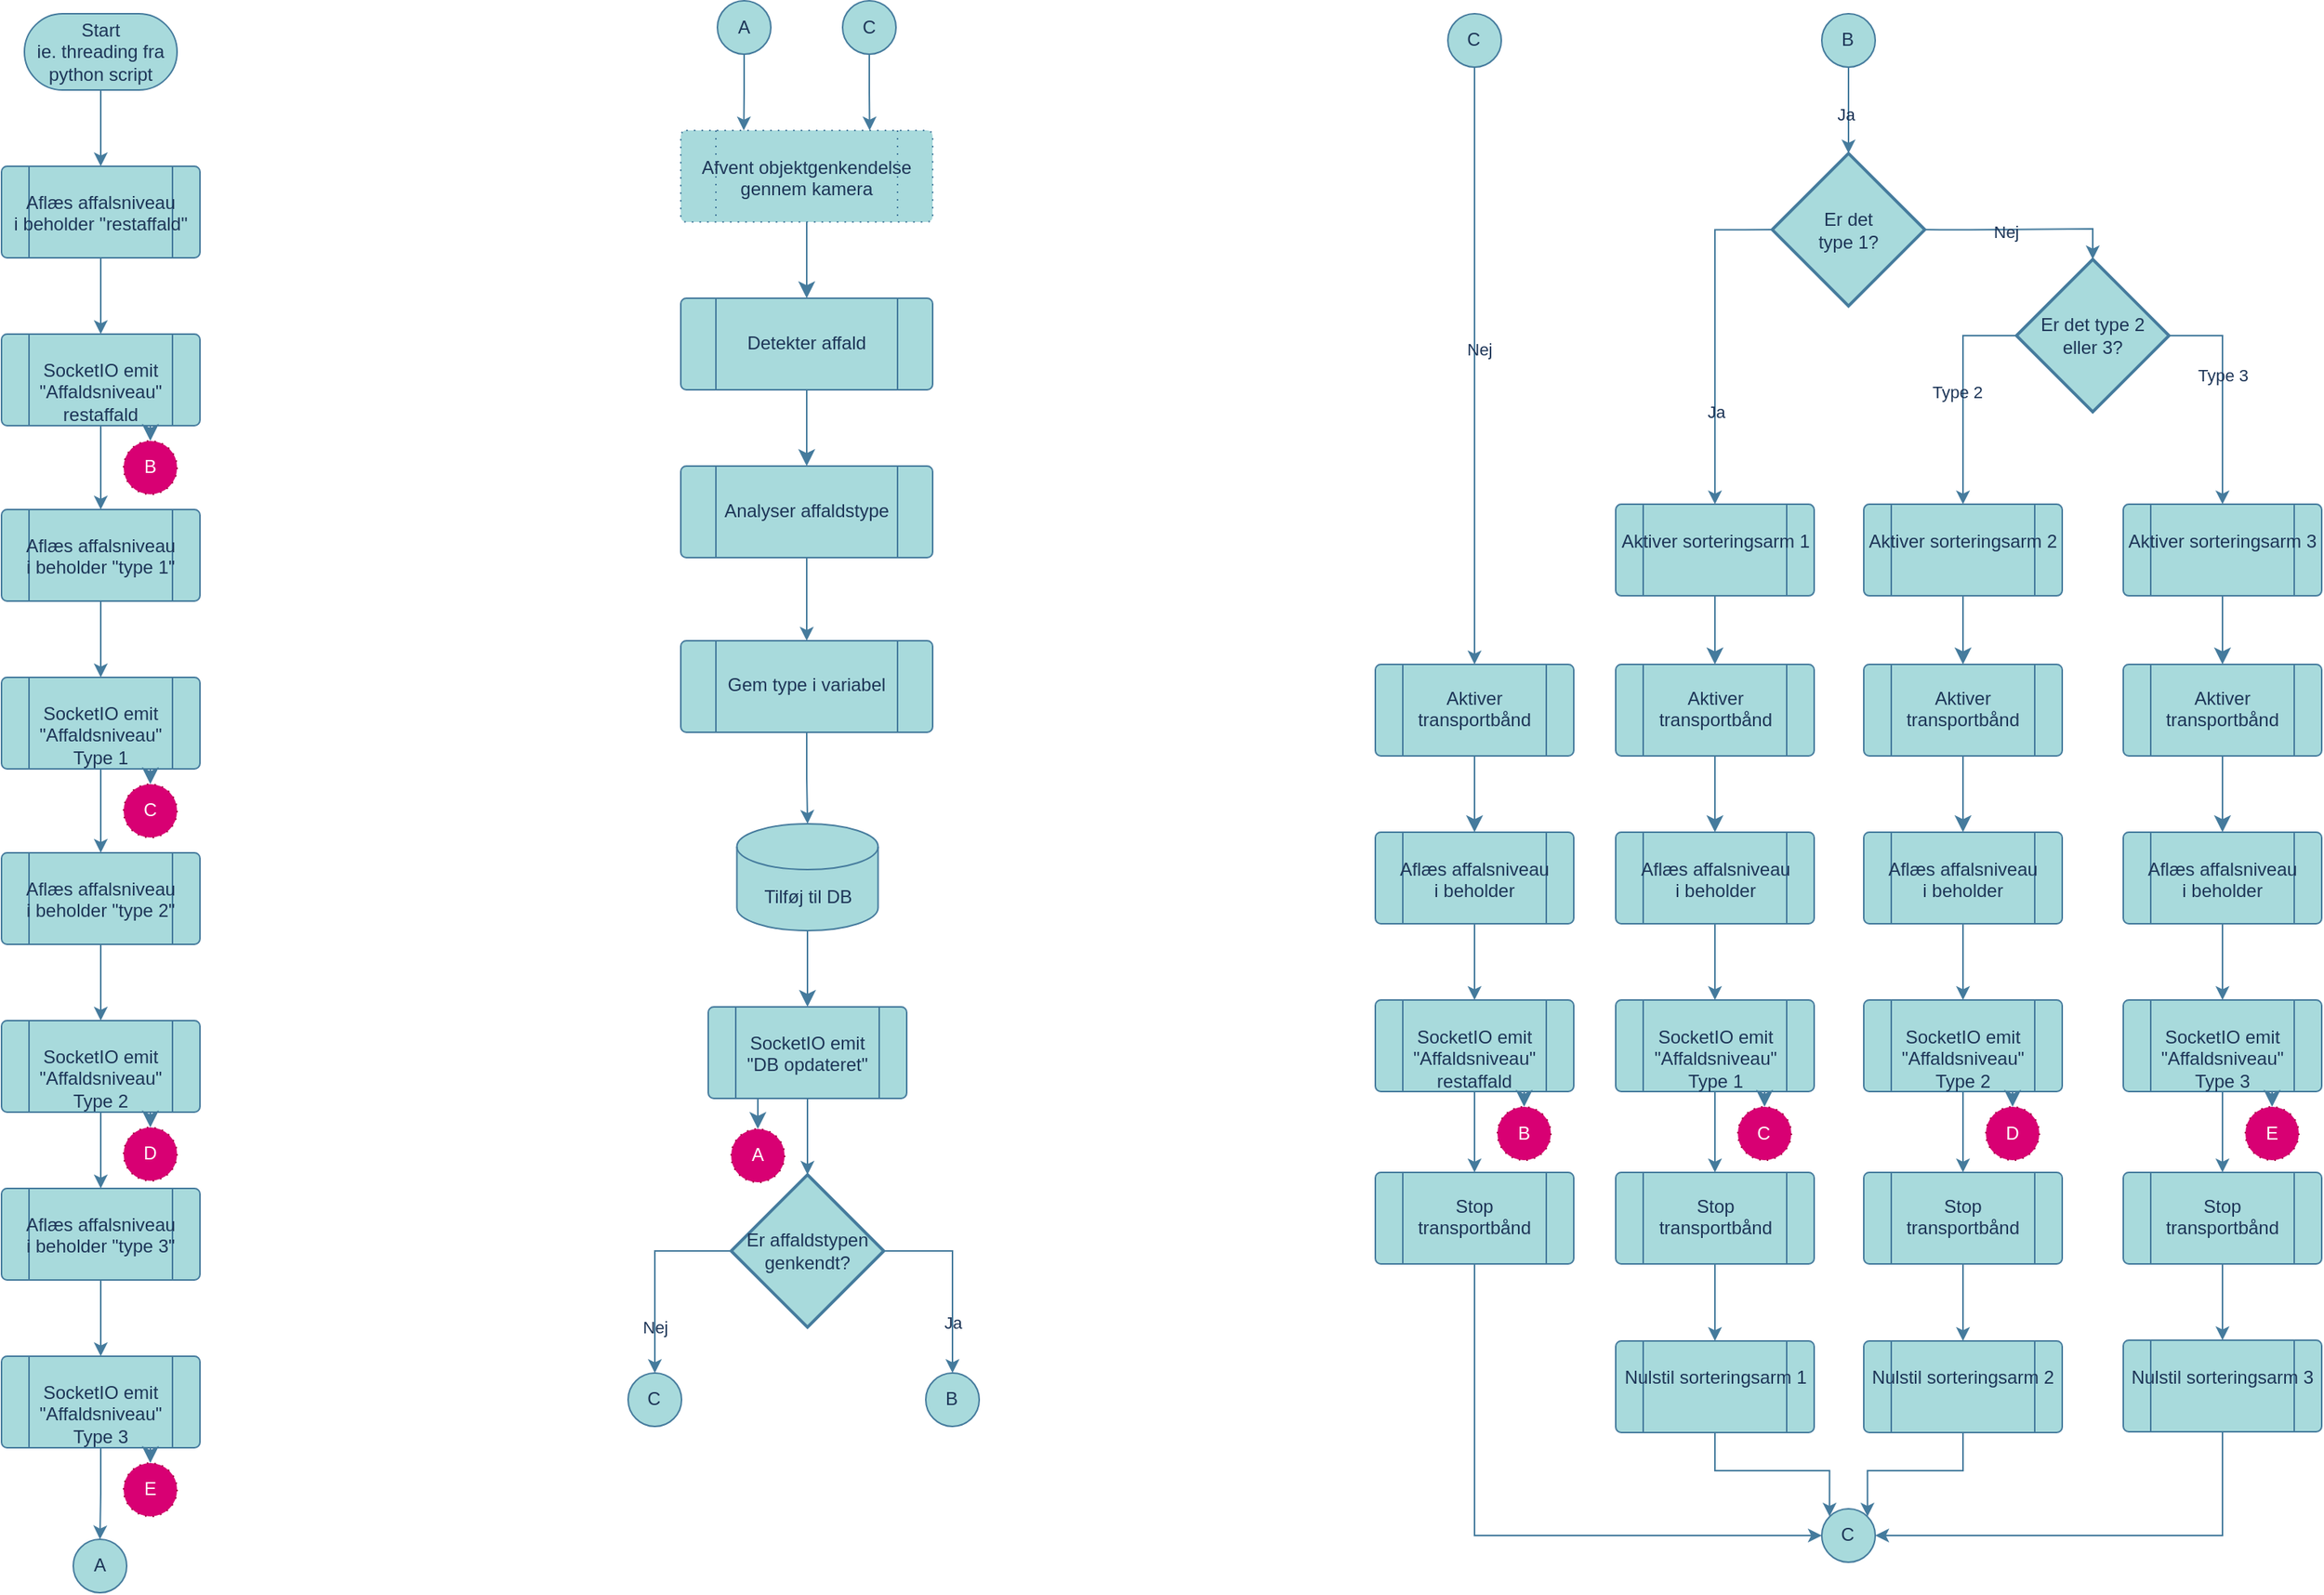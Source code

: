 <mxfile version="27.0.2">
  <diagram id="C5RBs43oDa-KdzZeNtuy" name="Page-1">
    <mxGraphModel dx="3112" dy="1143" grid="1" gridSize="10" guides="1" tooltips="1" connect="1" arrows="1" fold="1" page="1" pageScale="1" pageWidth="827" pageHeight="1169" math="0" shadow="0">
      <root>
        <mxCell id="WIyWlLk6GJQsqaUBKTNV-0" />
        <mxCell id="WIyWlLk6GJQsqaUBKTNV-1" parent="WIyWlLk6GJQsqaUBKTNV-0" />
        <mxCell id="q0xNul74yb3vH2rqtrYt-36" value="" style="edgeStyle=orthogonalEdgeStyle;rounded=0;orthogonalLoop=1;jettySize=auto;html=1;labelBackgroundColor=none;strokeColor=#457B9D;fontColor=default;" edge="1" parent="WIyWlLk6GJQsqaUBKTNV-1" source="QhAMZW8vx8BIPs0i-Lc7-0" target="q0xNul74yb3vH2rqtrYt-32">
          <mxGeometry relative="1" as="geometry" />
        </mxCell>
        <mxCell id="QhAMZW8vx8BIPs0i-Lc7-0" value="Start&lt;div&gt;ie. threading fra python script&lt;/div&gt;" style="html=1;dashed=0;whiteSpace=wrap;shape=mxgraph.dfd.start;rounded=0;labelBackgroundColor=none;fillColor=#A8DADC;strokeColor=#457B9D;fontColor=#1D3557;" parent="WIyWlLk6GJQsqaUBKTNV-1" vertex="1">
          <mxGeometry x="-755" y="39" width="100" height="50" as="geometry" />
        </mxCell>
        <mxCell id="I90foCp7rMowlihPEcc8-8" value="" style="edgeStyle=none;curved=1;rounded=0;orthogonalLoop=1;jettySize=auto;html=1;fontSize=12;startSize=8;endSize=8;labelBackgroundColor=none;strokeColor=#457B9D;fontColor=default;" parent="WIyWlLk6GJQsqaUBKTNV-1" source="gzx1Br3Ao_lehXTcNj6R-1" target="I90foCp7rMowlihPEcc8-7" edge="1">
          <mxGeometry relative="1" as="geometry" />
        </mxCell>
        <mxCell id="gzx1Br3Ao_lehXTcNj6R-1" value="Afvent objektgenkendelse&lt;br&gt;gennem kamera" style="verticalLabelPosition=bottom;verticalAlign=top;html=1;shape=process;whiteSpace=wrap;rounded=1;size=0.14;arcSize=6;align=center;spacingTop=-50;strokeColor=#457B9D;dashed=1;dashPattern=1 4;labelBackgroundColor=none;fillColor=#A8DADC;fontColor=#1D3557;" parent="WIyWlLk6GJQsqaUBKTNV-1" vertex="1">
          <mxGeometry x="-325" y="115.5" width="165" height="60" as="geometry" />
        </mxCell>
        <mxCell id="pL7CIJNP_Q8i5DddQ-Op-2" value="" style="edgeStyle=orthogonalEdgeStyle;rounded=0;orthogonalLoop=1;jettySize=auto;html=1;labelBackgroundColor=none;strokeColor=#457B9D;fontColor=default;entryX=0.5;entryY=0;entryDx=0;entryDy=0;entryPerimeter=0;" parent="WIyWlLk6GJQsqaUBKTNV-1" source="gzx1Br3Ao_lehXTcNj6R-5" target="q0xNul74yb3vH2rqtrYt-126" edge="1">
          <mxGeometry relative="1" as="geometry">
            <mxPoint x="-242.5" y="445.5" as="targetPoint" />
          </mxGeometry>
        </mxCell>
        <mxCell id="gzx1Br3Ao_lehXTcNj6R-5" value="Analyser affaldstype" style="verticalLabelPosition=bottom;verticalAlign=top;html=1;shape=process;whiteSpace=wrap;rounded=1;size=0.14;arcSize=6;align=center;spacingTop=-45;labelBackgroundColor=none;fillColor=#A8DADC;strokeColor=#457B9D;fontColor=#1D3557;" parent="WIyWlLk6GJQsqaUBKTNV-1" vertex="1">
          <mxGeometry x="-325" y="335.5" width="165" height="60" as="geometry" />
        </mxCell>
        <mxCell id="I90foCp7rMowlihPEcc8-33" style="edgeStyle=none;curved=1;rounded=0;orthogonalLoop=1;jettySize=auto;html=1;exitX=0.5;exitY=1;exitDx=0;exitDy=0;exitPerimeter=0;strokeColor=#457B9D;fontSize=12;fontColor=default;startSize=8;endSize=8;fillColor=#A8DADC;entryX=0.5;entryY=0;entryDx=0;entryDy=0;labelBackgroundColor=none;" parent="WIyWlLk6GJQsqaUBKTNV-1" source="gzx1Br3Ao_lehXTcNj6R-9" target="QrypKWZ2PqcnBg0I3XX8-7" edge="1">
          <mxGeometry relative="1" as="geometry" />
        </mxCell>
        <mxCell id="gzx1Br3Ao_lehXTcNj6R-9" value="Tilføj til DB" style="shape=cylinder3;whiteSpace=wrap;html=1;boundedLbl=1;backgroundOutline=1;size=15;rounded=0;labelBackgroundColor=none;fillColor=#A8DADC;strokeColor=#457B9D;fontColor=#1D3557;" parent="WIyWlLk6GJQsqaUBKTNV-1" vertex="1">
          <mxGeometry x="-288.25" y="570" width="92.5" height="70" as="geometry" />
        </mxCell>
        <mxCell id="I90foCp7rMowlihPEcc8-10" style="edgeStyle=none;curved=1;rounded=0;orthogonalLoop=1;jettySize=auto;html=1;exitX=0.5;exitY=1;exitDx=0;exitDy=0;entryX=0.5;entryY=0;entryDx=0;entryDy=0;fontSize=12;startSize=8;endSize=8;labelBackgroundColor=none;strokeColor=#457B9D;fontColor=default;" parent="WIyWlLk6GJQsqaUBKTNV-1" source="I90foCp7rMowlihPEcc8-7" target="gzx1Br3Ao_lehXTcNj6R-5" edge="1">
          <mxGeometry relative="1" as="geometry" />
        </mxCell>
        <mxCell id="I90foCp7rMowlihPEcc8-7" value="Detekter affald" style="verticalLabelPosition=bottom;verticalAlign=top;html=1;shape=process;whiteSpace=wrap;rounded=1;size=0.14;arcSize=6;align=center;spacingTop=-45;labelBackgroundColor=none;fillColor=#A8DADC;strokeColor=#457B9D;fontColor=#1D3557;" parent="WIyWlLk6GJQsqaUBKTNV-1" vertex="1">
          <mxGeometry x="-325" y="225.5" width="165" height="60" as="geometry" />
        </mxCell>
        <mxCell id="LZ2Dw7NeEQNHBlK7-rff-78" value="" style="edgeStyle=orthogonalEdgeStyle;rounded=0;orthogonalLoop=1;jettySize=auto;html=1;labelBackgroundColor=none;strokeColor=#457B9D;fontColor=default;entryX=0.5;entryY=0;entryDx=0;entryDy=0;entryPerimeter=0;" parent="WIyWlLk6GJQsqaUBKTNV-1" source="pL7CIJNP_Q8i5DddQ-Op-6" target="q0xNul74yb3vH2rqtrYt-117" edge="1">
          <mxGeometry relative="1" as="geometry" />
        </mxCell>
        <mxCell id="LZ2Dw7NeEQNHBlK7-rff-79" value="Ja" style="edgeLabel;html=1;align=center;verticalAlign=middle;resizable=0;points=[];labelBackgroundColor=none;fontColor=#1D3557;" parent="LZ2Dw7NeEQNHBlK7-rff-78" vertex="1" connectable="0">
          <mxGeometry x="-0.12" y="4" relative="1" as="geometry">
            <mxPoint x="-4" y="37" as="offset" />
          </mxGeometry>
        </mxCell>
        <mxCell id="LZ2Dw7NeEQNHBlK7-rff-80" style="edgeStyle=orthogonalEdgeStyle;rounded=0;orthogonalLoop=1;jettySize=auto;html=1;exitX=0;exitY=0.5;exitDx=0;exitDy=0;exitPerimeter=0;entryX=0.5;entryY=0;entryDx=0;entryDy=0;labelBackgroundColor=none;strokeColor=#457B9D;fontColor=default;entryPerimeter=0;" parent="WIyWlLk6GJQsqaUBKTNV-1" source="pL7CIJNP_Q8i5DddQ-Op-6" target="q0xNul74yb3vH2rqtrYt-119" edge="1">
          <mxGeometry relative="1" as="geometry">
            <mxPoint x="-479.5" y="1100" as="targetPoint" />
          </mxGeometry>
        </mxCell>
        <mxCell id="LZ2Dw7NeEQNHBlK7-rff-93" value="Nej" style="edgeLabel;html=1;align=center;verticalAlign=middle;resizable=0;points=[];labelBackgroundColor=none;fontColor=#1D3557;" parent="LZ2Dw7NeEQNHBlK7-rff-80" vertex="1" connectable="0">
          <mxGeometry x="0.441" relative="1" as="geometry">
            <mxPoint y="6" as="offset" />
          </mxGeometry>
        </mxCell>
        <mxCell id="pL7CIJNP_Q8i5DddQ-Op-6" value="Er affaldstypen genkendt?" style="strokeWidth=2;html=1;shape=mxgraph.flowchart.decision;whiteSpace=wrap;labelBackgroundColor=none;fillColor=#A8DADC;strokeColor=#457B9D;fontColor=#1D3557;" parent="WIyWlLk6GJQsqaUBKTNV-1" vertex="1">
          <mxGeometry x="-292" y="800" width="100" height="100" as="geometry" />
        </mxCell>
        <mxCell id="QrypKWZ2PqcnBg0I3XX8-7" value="SocketIO emit&lt;div&gt;&quot;DB opdateret&quot;&lt;/div&gt;" style="verticalLabelPosition=bottom;verticalAlign=top;html=1;shape=process;whiteSpace=wrap;rounded=1;size=0.14;arcSize=6;align=center;spacingTop=-50;labelBackgroundColor=none;fillColor=#A8DADC;strokeColor=#457B9D;fontColor=#1D3557;" parent="WIyWlLk6GJQsqaUBKTNV-1" vertex="1">
          <mxGeometry x="-307" y="690" width="130" height="60" as="geometry" />
        </mxCell>
        <mxCell id="LZ2Dw7NeEQNHBlK7-rff-10" style="edgeStyle=orthogonalEdgeStyle;rounded=0;orthogonalLoop=1;jettySize=auto;html=1;exitX=0.5;exitY=1;exitDx=0;exitDy=0;entryX=0.5;entryY=0;entryDx=0;entryDy=0;entryPerimeter=0;labelBackgroundColor=none;strokeColor=#457B9D;fontColor=default;" parent="WIyWlLk6GJQsqaUBKTNV-1" source="QrypKWZ2PqcnBg0I3XX8-7" target="pL7CIJNP_Q8i5DddQ-Op-6" edge="1">
          <mxGeometry relative="1" as="geometry" />
        </mxCell>
        <mxCell id="Me72rWC1zNX1TQ8Uvc9C-0" value="A" style="verticalLabelPosition=bottom;verticalAlign=top;html=1;shape=mxgraph.flowchart.on-page_reference;dashed=1;dashPattern=1 4;spacingTop=-32;spacingLeft=-2;labelBackgroundColor=none;fillColor=#d80073;strokeColor=#A50040;fontColor=#ffffff;" parent="WIyWlLk6GJQsqaUBKTNV-1" vertex="1">
          <mxGeometry x="-292" y="770" width="35" height="35" as="geometry" />
        </mxCell>
        <mxCell id="Me72rWC1zNX1TQ8Uvc9C-1" style="edgeStyle=none;curved=1;rounded=0;orthogonalLoop=1;jettySize=auto;html=1;exitX=0.25;exitY=1;exitDx=0;exitDy=0;entryX=0.5;entryY=0;entryDx=0;entryDy=0;entryPerimeter=0;fontSize=12;startSize=8;endSize=8;labelBackgroundColor=none;strokeColor=#457B9D;fontColor=default;" parent="WIyWlLk6GJQsqaUBKTNV-1" source="QrypKWZ2PqcnBg0I3XX8-7" target="Me72rWC1zNX1TQ8Uvc9C-0" edge="1">
          <mxGeometry relative="1" as="geometry" />
        </mxCell>
        <mxCell id="q0xNul74yb3vH2rqtrYt-11" value="" style="edgeStyle=orthogonalEdgeStyle;rounded=0;orthogonalLoop=1;jettySize=auto;html=1;labelBackgroundColor=none;strokeColor=#457B9D;fontColor=default;" edge="1" parent="WIyWlLk6GJQsqaUBKTNV-1" source="q0xNul74yb3vH2rqtrYt-12" target="q0xNul74yb3vH2rqtrYt-13">
          <mxGeometry relative="1" as="geometry" />
        </mxCell>
        <mxCell id="q0xNul74yb3vH2rqtrYt-12" value="Aflæs affalsniveau&lt;br&gt;i beholder &quot;type 2&quot;" style="verticalLabelPosition=bottom;verticalAlign=top;html=1;shape=process;whiteSpace=wrap;rounded=1;size=0.14;arcSize=6;align=center;spacingTop=-50;labelBackgroundColor=none;fillColor=#A8DADC;strokeColor=#457B9D;fontColor=#1D3557;" vertex="1" parent="WIyWlLk6GJQsqaUBKTNV-1">
          <mxGeometry x="-770" y="589" width="130" height="60" as="geometry" />
        </mxCell>
        <mxCell id="q0xNul74yb3vH2rqtrYt-41" style="edgeStyle=orthogonalEdgeStyle;rounded=0;orthogonalLoop=1;jettySize=auto;html=1;exitX=0.5;exitY=1;exitDx=0;exitDy=0;entryX=0.5;entryY=0;entryDx=0;entryDy=0;labelBackgroundColor=none;strokeColor=#457B9D;fontColor=default;" edge="1" parent="WIyWlLk6GJQsqaUBKTNV-1" source="q0xNul74yb3vH2rqtrYt-13" target="q0xNul74yb3vH2rqtrYt-15">
          <mxGeometry relative="1" as="geometry" />
        </mxCell>
        <mxCell id="q0xNul74yb3vH2rqtrYt-13" value="SocketIO emit&lt;div&gt;&quot;Affaldsniveau&quot;&lt;/div&gt;&lt;div&gt;Type 2&lt;/div&gt;" style="verticalLabelPosition=bottom;verticalAlign=top;html=1;shape=process;whiteSpace=wrap;rounded=1;size=0.14;arcSize=6;align=center;spacingTop=-50;labelBackgroundColor=none;fillColor=#A8DADC;strokeColor=#457B9D;fontColor=#1D3557;" vertex="1" parent="WIyWlLk6GJQsqaUBKTNV-1">
          <mxGeometry x="-770" y="699" width="130" height="60" as="geometry" />
        </mxCell>
        <mxCell id="q0xNul74yb3vH2rqtrYt-14" value="" style="edgeStyle=orthogonalEdgeStyle;rounded=0;orthogonalLoop=1;jettySize=auto;html=1;labelBackgroundColor=none;strokeColor=#457B9D;fontColor=default;" edge="1" parent="WIyWlLk6GJQsqaUBKTNV-1" source="q0xNul74yb3vH2rqtrYt-15" target="q0xNul74yb3vH2rqtrYt-16">
          <mxGeometry relative="1" as="geometry" />
        </mxCell>
        <mxCell id="q0xNul74yb3vH2rqtrYt-15" value="Aflæs affalsniveau&lt;br&gt;i beholder &quot;type 3&quot;" style="verticalLabelPosition=bottom;verticalAlign=top;html=1;shape=process;whiteSpace=wrap;rounded=1;size=0.14;arcSize=6;align=center;spacingTop=-50;labelBackgroundColor=none;fillColor=#A8DADC;strokeColor=#457B9D;fontColor=#1D3557;" vertex="1" parent="WIyWlLk6GJQsqaUBKTNV-1">
          <mxGeometry x="-770" y="809" width="130" height="60" as="geometry" />
        </mxCell>
        <mxCell id="q0xNul74yb3vH2rqtrYt-16" value="SocketIO emit&lt;div&gt;&quot;Affaldsniveau&quot;&lt;/div&gt;&lt;div&gt;Type 3&lt;/div&gt;" style="verticalLabelPosition=bottom;verticalAlign=top;html=1;shape=process;whiteSpace=wrap;rounded=1;size=0.14;arcSize=6;align=center;spacingTop=-50;labelBackgroundColor=none;fillColor=#A8DADC;strokeColor=#457B9D;fontColor=#1D3557;" vertex="1" parent="WIyWlLk6GJQsqaUBKTNV-1">
          <mxGeometry x="-770" y="919" width="130" height="60" as="geometry" />
        </mxCell>
        <mxCell id="q0xNul74yb3vH2rqtrYt-17" value="" style="edgeStyle=orthogonalEdgeStyle;rounded=0;orthogonalLoop=1;jettySize=auto;html=1;labelBackgroundColor=none;strokeColor=#457B9D;fontColor=default;" edge="1" parent="WIyWlLk6GJQsqaUBKTNV-1" source="q0xNul74yb3vH2rqtrYt-18" target="q0xNul74yb3vH2rqtrYt-19">
          <mxGeometry relative="1" as="geometry" />
        </mxCell>
        <mxCell id="q0xNul74yb3vH2rqtrYt-18" value="Aflæs affalsniveau&lt;br&gt;i beholder &quot;type 1&quot;" style="verticalLabelPosition=bottom;verticalAlign=top;html=1;shape=process;whiteSpace=wrap;rounded=1;size=0.14;arcSize=6;align=center;spacingTop=-50;labelBackgroundColor=none;fillColor=#A8DADC;strokeColor=#457B9D;fontColor=#1D3557;" vertex="1" parent="WIyWlLk6GJQsqaUBKTNV-1">
          <mxGeometry x="-770" y="364" width="130" height="60" as="geometry" />
        </mxCell>
        <mxCell id="q0xNul74yb3vH2rqtrYt-40" style="edgeStyle=orthogonalEdgeStyle;rounded=0;orthogonalLoop=1;jettySize=auto;html=1;exitX=0.5;exitY=1;exitDx=0;exitDy=0;entryX=0.5;entryY=0;entryDx=0;entryDy=0;labelBackgroundColor=none;strokeColor=#457B9D;fontColor=default;" edge="1" parent="WIyWlLk6GJQsqaUBKTNV-1" source="q0xNul74yb3vH2rqtrYt-19" target="q0xNul74yb3vH2rqtrYt-12">
          <mxGeometry relative="1" as="geometry" />
        </mxCell>
        <mxCell id="q0xNul74yb3vH2rqtrYt-19" value="SocketIO emit&lt;div&gt;&quot;Affaldsniveau&quot;&lt;/div&gt;&lt;div&gt;Type 1&lt;/div&gt;" style="verticalLabelPosition=bottom;verticalAlign=top;html=1;shape=process;whiteSpace=wrap;rounded=1;size=0.14;arcSize=6;align=center;spacingTop=-50;labelBackgroundColor=none;fillColor=#A8DADC;strokeColor=#457B9D;fontColor=#1D3557;" vertex="1" parent="WIyWlLk6GJQsqaUBKTNV-1">
          <mxGeometry x="-770" y="474" width="130" height="60" as="geometry" />
        </mxCell>
        <mxCell id="q0xNul74yb3vH2rqtrYt-25" value="C" style="verticalLabelPosition=bottom;verticalAlign=top;html=1;shape=mxgraph.flowchart.on-page_reference;dashed=1;dashPattern=1 4;spacingTop=-32;spacingLeft=-2;labelBackgroundColor=none;fillColor=#d80073;strokeColor=#A50040;fontColor=#ffffff;" vertex="1" parent="WIyWlLk6GJQsqaUBKTNV-1">
          <mxGeometry x="-690" y="544" width="35" height="35" as="geometry" />
        </mxCell>
        <mxCell id="q0xNul74yb3vH2rqtrYt-26" style="edgeStyle=none;curved=1;rounded=0;orthogonalLoop=1;jettySize=auto;html=1;exitX=0.75;exitY=1;exitDx=0;exitDy=0;entryX=0.5;entryY=0;entryDx=0;entryDy=0;entryPerimeter=0;strokeColor=#457B9D;fontSize=12;fontColor=default;startSize=8;endSize=8;fillColor=#A8DADC;labelBackgroundColor=none;" edge="1" parent="WIyWlLk6GJQsqaUBKTNV-1" source="q0xNul74yb3vH2rqtrYt-19" target="q0xNul74yb3vH2rqtrYt-25">
          <mxGeometry relative="1" as="geometry" />
        </mxCell>
        <mxCell id="q0xNul74yb3vH2rqtrYt-27" value="D" style="verticalLabelPosition=bottom;verticalAlign=top;html=1;shape=mxgraph.flowchart.on-page_reference;dashed=1;dashPattern=1 4;spacingTop=-32;spacingLeft=-2;labelBackgroundColor=none;fillColor=#d80073;strokeColor=#A50040;fontColor=#ffffff;" vertex="1" parent="WIyWlLk6GJQsqaUBKTNV-1">
          <mxGeometry x="-690" y="769" width="35" height="35" as="geometry" />
        </mxCell>
        <mxCell id="q0xNul74yb3vH2rqtrYt-28" style="edgeStyle=none;curved=1;rounded=0;orthogonalLoop=1;jettySize=auto;html=1;exitX=0.75;exitY=1;exitDx=0;exitDy=0;entryX=0.5;entryY=0;entryDx=0;entryDy=0;entryPerimeter=0;strokeColor=#457B9D;fontSize=12;fontColor=default;startSize=8;endSize=8;fillColor=#A8DADC;labelBackgroundColor=none;" edge="1" parent="WIyWlLk6GJQsqaUBKTNV-1" source="q0xNul74yb3vH2rqtrYt-13" target="q0xNul74yb3vH2rqtrYt-27">
          <mxGeometry relative="1" as="geometry" />
        </mxCell>
        <mxCell id="q0xNul74yb3vH2rqtrYt-29" value="E" style="verticalLabelPosition=bottom;verticalAlign=top;html=1;shape=mxgraph.flowchart.on-page_reference;dashed=1;dashPattern=1 4;spacingTop=-32;spacingLeft=-2;labelBackgroundColor=none;fillColor=#d80073;strokeColor=#A50040;fontColor=#ffffff;" vertex="1" parent="WIyWlLk6GJQsqaUBKTNV-1">
          <mxGeometry x="-690" y="989" width="35" height="35" as="geometry" />
        </mxCell>
        <mxCell id="q0xNul74yb3vH2rqtrYt-30" style="edgeStyle=none;curved=1;rounded=0;orthogonalLoop=1;jettySize=auto;html=1;exitX=0.75;exitY=1;exitDx=0;exitDy=0;entryX=0.5;entryY=0;entryDx=0;entryDy=0;entryPerimeter=0;strokeColor=#457B9D;fontSize=12;fontColor=default;startSize=8;endSize=8;fillColor=#A8DADC;labelBackgroundColor=none;" edge="1" parent="WIyWlLk6GJQsqaUBKTNV-1" source="q0xNul74yb3vH2rqtrYt-16" target="q0xNul74yb3vH2rqtrYt-29">
          <mxGeometry relative="1" as="geometry" />
        </mxCell>
        <mxCell id="q0xNul74yb3vH2rqtrYt-31" value="" style="edgeStyle=orthogonalEdgeStyle;rounded=0;orthogonalLoop=1;jettySize=auto;html=1;labelBackgroundColor=none;strokeColor=#457B9D;fontColor=default;" edge="1" parent="WIyWlLk6GJQsqaUBKTNV-1" source="q0xNul74yb3vH2rqtrYt-32" target="q0xNul74yb3vH2rqtrYt-33">
          <mxGeometry relative="1" as="geometry" />
        </mxCell>
        <mxCell id="q0xNul74yb3vH2rqtrYt-32" value="Aflæs affalsniveau&lt;br&gt;i beholder &quot;restaffald&quot;" style="verticalLabelPosition=bottom;verticalAlign=top;html=1;shape=process;whiteSpace=wrap;rounded=1;size=0.14;arcSize=6;align=center;spacingTop=-50;labelBackgroundColor=none;fillColor=#A8DADC;strokeColor=#457B9D;fontColor=#1D3557;" vertex="1" parent="WIyWlLk6GJQsqaUBKTNV-1">
          <mxGeometry x="-770" y="139" width="130" height="60" as="geometry" />
        </mxCell>
        <mxCell id="q0xNul74yb3vH2rqtrYt-39" style="edgeStyle=orthogonalEdgeStyle;rounded=0;orthogonalLoop=1;jettySize=auto;html=1;exitX=0.5;exitY=1;exitDx=0;exitDy=0;entryX=0.5;entryY=0;entryDx=0;entryDy=0;labelBackgroundColor=none;strokeColor=#457B9D;fontColor=default;" edge="1" parent="WIyWlLk6GJQsqaUBKTNV-1" source="q0xNul74yb3vH2rqtrYt-33" target="q0xNul74yb3vH2rqtrYt-18">
          <mxGeometry relative="1" as="geometry" />
        </mxCell>
        <mxCell id="q0xNul74yb3vH2rqtrYt-33" value="SocketIO emit&lt;div&gt;&quot;Affaldsniveau&quot;&lt;/div&gt;&lt;div&gt;restaffald&lt;/div&gt;" style="verticalLabelPosition=bottom;verticalAlign=top;html=1;shape=process;whiteSpace=wrap;rounded=1;size=0.14;arcSize=6;align=center;spacingTop=-50;labelBackgroundColor=none;fillColor=#A8DADC;strokeColor=#457B9D;fontColor=#1D3557;" vertex="1" parent="WIyWlLk6GJQsqaUBKTNV-1">
          <mxGeometry x="-770" y="249" width="130" height="60" as="geometry" />
        </mxCell>
        <mxCell id="q0xNul74yb3vH2rqtrYt-34" value="B" style="verticalLabelPosition=bottom;verticalAlign=top;html=1;shape=mxgraph.flowchart.on-page_reference;dashed=1;dashPattern=1 4;spacingTop=-32;spacingLeft=-2;labelBackgroundColor=none;strokeWidth=1;perimeterSpacing=0;fillColor=#d80073;strokeColor=#A50040;fontColor=#ffffff;" vertex="1" parent="WIyWlLk6GJQsqaUBKTNV-1">
          <mxGeometry x="-690" y="319" width="35" height="35" as="geometry" />
        </mxCell>
        <mxCell id="q0xNul74yb3vH2rqtrYt-35" style="edgeStyle=none;curved=1;rounded=0;orthogonalLoop=1;jettySize=auto;html=1;exitX=0.75;exitY=1;exitDx=0;exitDy=0;entryX=0.5;entryY=0;entryDx=0;entryDy=0;entryPerimeter=0;strokeColor=#457B9D;fontSize=12;fontColor=default;startSize=8;endSize=8;fillColor=#A8DADC;labelBackgroundColor=none;" edge="1" parent="WIyWlLk6GJQsqaUBKTNV-1" source="q0xNul74yb3vH2rqtrYt-33" target="q0xNul74yb3vH2rqtrYt-34">
          <mxGeometry relative="1" as="geometry" />
        </mxCell>
        <mxCell id="q0xNul74yb3vH2rqtrYt-44" value="A" style="verticalLabelPosition=bottom;verticalAlign=top;html=1;shape=mxgraph.flowchart.on-page_reference;spacingTop=-32;spacingLeft=-2;labelBackgroundColor=none;fillColor=#A8DADC;strokeColor=#457B9D;fontColor=#1D3557;" vertex="1" parent="WIyWlLk6GJQsqaUBKTNV-1">
          <mxGeometry x="-723" y="1039" width="35" height="35" as="geometry" />
        </mxCell>
        <mxCell id="q0xNul74yb3vH2rqtrYt-45" style="edgeStyle=orthogonalEdgeStyle;rounded=0;orthogonalLoop=1;jettySize=auto;html=1;exitX=0.5;exitY=1;exitDx=0;exitDy=0;entryX=0.5;entryY=0;entryDx=0;entryDy=0;entryPerimeter=0;labelBackgroundColor=none;strokeColor=#457B9D;fontColor=default;" edge="1" parent="WIyWlLk6GJQsqaUBKTNV-1" source="q0xNul74yb3vH2rqtrYt-16" target="q0xNul74yb3vH2rqtrYt-44">
          <mxGeometry relative="1" as="geometry" />
        </mxCell>
        <mxCell id="q0xNul74yb3vH2rqtrYt-114" style="edgeStyle=orthogonalEdgeStyle;rounded=0;orthogonalLoop=1;jettySize=auto;html=1;exitX=0.5;exitY=1;exitDx=0;exitDy=0;exitPerimeter=0;entryX=0.25;entryY=0;entryDx=0;entryDy=0;labelBackgroundColor=none;strokeColor=#457B9D;fontColor=default;" edge="1" parent="WIyWlLk6GJQsqaUBKTNV-1" source="q0xNul74yb3vH2rqtrYt-46" target="gzx1Br3Ao_lehXTcNj6R-1">
          <mxGeometry relative="1" as="geometry" />
        </mxCell>
        <mxCell id="q0xNul74yb3vH2rqtrYt-46" value="A" style="verticalLabelPosition=bottom;verticalAlign=top;html=1;shape=mxgraph.flowchart.on-page_reference;spacingTop=-32;spacingLeft=-2;labelBackgroundColor=none;fillColor=#A8DADC;strokeColor=#457B9D;fontColor=#1D3557;" vertex="1" parent="WIyWlLk6GJQsqaUBKTNV-1">
          <mxGeometry x="-301" y="30.5" width="35" height="35" as="geometry" />
        </mxCell>
        <mxCell id="q0xNul74yb3vH2rqtrYt-48" value="" style="edgeStyle=none;curved=1;rounded=0;orthogonalLoop=1;jettySize=auto;html=1;fontSize=12;startSize=8;endSize=8;labelBackgroundColor=none;strokeColor=#457B9D;fontColor=default;" edge="1" parent="WIyWlLk6GJQsqaUBKTNV-1" source="q0xNul74yb3vH2rqtrYt-49" target="q0xNul74yb3vH2rqtrYt-51">
          <mxGeometry relative="1" as="geometry" />
        </mxCell>
        <mxCell id="q0xNul74yb3vH2rqtrYt-49" value="Aktiver sorteringsarm 2" style="verticalLabelPosition=bottom;verticalAlign=top;html=1;shape=process;whiteSpace=wrap;rounded=1;size=0.14;arcSize=6;align=center;spacingTop=-50;labelBackgroundColor=none;fillColor=#A8DADC;strokeColor=#457B9D;fontColor=#1D3557;" vertex="1" parent="WIyWlLk6GJQsqaUBKTNV-1">
          <mxGeometry x="450" y="360.56" width="130" height="60" as="geometry" />
        </mxCell>
        <mxCell id="q0xNul74yb3vH2rqtrYt-50" value="" style="edgeStyle=none;curved=1;rounded=0;orthogonalLoop=1;jettySize=auto;html=1;fontSize=12;startSize=8;endSize=8;labelBackgroundColor=none;strokeColor=#457B9D;fontColor=default;" edge="1" parent="WIyWlLk6GJQsqaUBKTNV-1" source="q0xNul74yb3vH2rqtrYt-51" target="q0xNul74yb3vH2rqtrYt-53">
          <mxGeometry relative="1" as="geometry" />
        </mxCell>
        <mxCell id="q0xNul74yb3vH2rqtrYt-51" value="Aktiver &lt;br&gt;transportbånd" style="verticalLabelPosition=bottom;verticalAlign=top;html=1;shape=process;whiteSpace=wrap;rounded=1;size=0.14;arcSize=6;align=center;spacingTop=-52;labelBackgroundColor=none;fillColor=#A8DADC;strokeColor=#457B9D;fontColor=#1D3557;" vertex="1" parent="WIyWlLk6GJQsqaUBKTNV-1">
          <mxGeometry x="450" y="465.5" width="130" height="60" as="geometry" />
        </mxCell>
        <mxCell id="q0xNul74yb3vH2rqtrYt-52" value="" style="edgeStyle=orthogonalEdgeStyle;rounded=0;orthogonalLoop=1;jettySize=auto;html=1;labelBackgroundColor=none;strokeColor=#457B9D;fontColor=default;" edge="1" parent="WIyWlLk6GJQsqaUBKTNV-1" source="q0xNul74yb3vH2rqtrYt-53" target="q0xNul74yb3vH2rqtrYt-57">
          <mxGeometry relative="1" as="geometry" />
        </mxCell>
        <mxCell id="q0xNul74yb3vH2rqtrYt-53" value="Aflæs affalsniveau&lt;br&gt;i beholder" style="verticalLabelPosition=bottom;verticalAlign=top;html=1;shape=process;whiteSpace=wrap;rounded=1;size=0.14;arcSize=6;align=center;spacingTop=-50;labelBackgroundColor=none;fillColor=#A8DADC;strokeColor=#457B9D;fontColor=#1D3557;" vertex="1" parent="WIyWlLk6GJQsqaUBKTNV-1">
          <mxGeometry x="450" y="575.5" width="130" height="60" as="geometry" />
        </mxCell>
        <mxCell id="q0xNul74yb3vH2rqtrYt-56" value="" style="edgeStyle=orthogonalEdgeStyle;rounded=0;orthogonalLoop=1;jettySize=auto;html=1;labelBackgroundColor=none;strokeColor=#457B9D;fontColor=default;entryX=0.5;entryY=0;entryDx=0;entryDy=0;" edge="1" parent="WIyWlLk6GJQsqaUBKTNV-1" source="q0xNul74yb3vH2rqtrYt-57" target="q0xNul74yb3vH2rqtrYt-105">
          <mxGeometry relative="1" as="geometry" />
        </mxCell>
        <mxCell id="q0xNul74yb3vH2rqtrYt-57" value="SocketIO emit&lt;div&gt;&quot;Affaldsniveau&quot;&lt;/div&gt;&lt;div&gt;Type 2&lt;/div&gt;" style="verticalLabelPosition=bottom;verticalAlign=top;html=1;shape=process;whiteSpace=wrap;rounded=1;size=0.14;arcSize=6;align=center;spacingTop=-50;labelBackgroundColor=none;fillColor=#A8DADC;strokeColor=#457B9D;fontColor=#1D3557;" vertex="1" parent="WIyWlLk6GJQsqaUBKTNV-1">
          <mxGeometry x="450" y="685.5" width="130" height="60" as="geometry" />
        </mxCell>
        <mxCell id="q0xNul74yb3vH2rqtrYt-58" value="" style="edgeStyle=none;curved=1;rounded=0;orthogonalLoop=1;jettySize=auto;html=1;fontSize=12;startSize=8;endSize=8;labelBackgroundColor=none;strokeColor=#457B9D;fontColor=default;" edge="1" parent="WIyWlLk6GJQsqaUBKTNV-1" source="q0xNul74yb3vH2rqtrYt-59" target="q0xNul74yb3vH2rqtrYt-61">
          <mxGeometry relative="1" as="geometry" />
        </mxCell>
        <mxCell id="q0xNul74yb3vH2rqtrYt-59" value="Aktiver sorteringsarm 3" style="verticalLabelPosition=bottom;verticalAlign=top;html=1;shape=process;whiteSpace=wrap;rounded=1;size=0.14;arcSize=6;align=center;spacingTop=-50;labelBackgroundColor=none;fillColor=#A8DADC;strokeColor=#457B9D;fontColor=#1D3557;" vertex="1" parent="WIyWlLk6GJQsqaUBKTNV-1">
          <mxGeometry x="620" y="360.56" width="130" height="60" as="geometry" />
        </mxCell>
        <mxCell id="q0xNul74yb3vH2rqtrYt-60" value="" style="edgeStyle=none;curved=1;rounded=0;orthogonalLoop=1;jettySize=auto;html=1;fontSize=12;startSize=8;endSize=8;labelBackgroundColor=none;strokeColor=#457B9D;fontColor=default;" edge="1" parent="WIyWlLk6GJQsqaUBKTNV-1" source="q0xNul74yb3vH2rqtrYt-61" target="q0xNul74yb3vH2rqtrYt-63">
          <mxGeometry relative="1" as="geometry" />
        </mxCell>
        <mxCell id="q0xNul74yb3vH2rqtrYt-61" value="Aktiver &lt;br&gt;transportbånd" style="verticalLabelPosition=bottom;verticalAlign=top;html=1;shape=process;whiteSpace=wrap;rounded=1;size=0.14;arcSize=6;align=center;spacingTop=-52;labelBackgroundColor=none;fillColor=#A8DADC;strokeColor=#457B9D;fontColor=#1D3557;" vertex="1" parent="WIyWlLk6GJQsqaUBKTNV-1">
          <mxGeometry x="620" y="465.5" width="130" height="60" as="geometry" />
        </mxCell>
        <mxCell id="q0xNul74yb3vH2rqtrYt-62" value="" style="edgeStyle=orthogonalEdgeStyle;rounded=0;orthogonalLoop=1;jettySize=auto;html=1;labelBackgroundColor=none;strokeColor=#457B9D;fontColor=default;" edge="1" parent="WIyWlLk6GJQsqaUBKTNV-1" source="q0xNul74yb3vH2rqtrYt-63" target="q0xNul74yb3vH2rqtrYt-65">
          <mxGeometry relative="1" as="geometry" />
        </mxCell>
        <mxCell id="q0xNul74yb3vH2rqtrYt-63" value="Aflæs affalsniveau&lt;br&gt;i beholder" style="verticalLabelPosition=bottom;verticalAlign=top;html=1;shape=process;whiteSpace=wrap;rounded=1;size=0.14;arcSize=6;align=center;spacingTop=-50;labelBackgroundColor=none;fillColor=#A8DADC;strokeColor=#457B9D;fontColor=#1D3557;" vertex="1" parent="WIyWlLk6GJQsqaUBKTNV-1">
          <mxGeometry x="620" y="575.5" width="130" height="60" as="geometry" />
        </mxCell>
        <mxCell id="q0xNul74yb3vH2rqtrYt-64" value="" style="edgeStyle=orthogonalEdgeStyle;rounded=0;orthogonalLoop=1;jettySize=auto;html=1;labelBackgroundColor=none;strokeColor=#457B9D;fontColor=default;entryX=0.5;entryY=0;entryDx=0;entryDy=0;" edge="1" parent="WIyWlLk6GJQsqaUBKTNV-1" source="q0xNul74yb3vH2rqtrYt-65" target="q0xNul74yb3vH2rqtrYt-107">
          <mxGeometry relative="1" as="geometry" />
        </mxCell>
        <mxCell id="q0xNul74yb3vH2rqtrYt-65" value="SocketIO emit&lt;div&gt;&quot;Affaldsniveau&quot;&lt;/div&gt;&lt;div&gt;Type 3&lt;/div&gt;" style="verticalLabelPosition=bottom;verticalAlign=top;html=1;shape=process;whiteSpace=wrap;rounded=1;size=0.14;arcSize=6;align=center;spacingTop=-50;labelBackgroundColor=none;fillColor=#A8DADC;strokeColor=#457B9D;fontColor=#1D3557;" vertex="1" parent="WIyWlLk6GJQsqaUBKTNV-1">
          <mxGeometry x="620" y="685.5" width="130" height="60" as="geometry" />
        </mxCell>
        <mxCell id="q0xNul74yb3vH2rqtrYt-66" value="" style="edgeStyle=none;curved=1;rounded=0;orthogonalLoop=1;jettySize=auto;html=1;fontSize=12;startSize=8;endSize=8;labelBackgroundColor=none;strokeColor=#457B9D;fontColor=default;" edge="1" parent="WIyWlLk6GJQsqaUBKTNV-1" source="q0xNul74yb3vH2rqtrYt-67" target="q0xNul74yb3vH2rqtrYt-69">
          <mxGeometry relative="1" as="geometry" />
        </mxCell>
        <mxCell id="q0xNul74yb3vH2rqtrYt-67" value="Aktiver sorteringsarm 1" style="verticalLabelPosition=bottom;verticalAlign=top;html=1;shape=process;whiteSpace=wrap;rounded=1;size=0.14;arcSize=6;align=center;spacingTop=-50;labelBackgroundColor=none;fillColor=#A8DADC;strokeColor=#457B9D;fontColor=#1D3557;" vertex="1" parent="WIyWlLk6GJQsqaUBKTNV-1">
          <mxGeometry x="287.5" y="360.56" width="130" height="60" as="geometry" />
        </mxCell>
        <mxCell id="q0xNul74yb3vH2rqtrYt-68" value="" style="edgeStyle=none;curved=1;rounded=0;orthogonalLoop=1;jettySize=auto;html=1;fontSize=12;startSize=8;endSize=8;labelBackgroundColor=none;strokeColor=#457B9D;fontColor=default;" edge="1" parent="WIyWlLk6GJQsqaUBKTNV-1" source="q0xNul74yb3vH2rqtrYt-69" target="q0xNul74yb3vH2rqtrYt-71">
          <mxGeometry relative="1" as="geometry" />
        </mxCell>
        <mxCell id="q0xNul74yb3vH2rqtrYt-69" value="Aktiver &lt;br&gt;transportbånd" style="verticalLabelPosition=bottom;verticalAlign=top;html=1;shape=process;whiteSpace=wrap;rounded=1;size=0.14;arcSize=6;align=center;spacingTop=-52;labelBackgroundColor=none;fillColor=#A8DADC;strokeColor=#457B9D;fontColor=#1D3557;" vertex="1" parent="WIyWlLk6GJQsqaUBKTNV-1">
          <mxGeometry x="287.5" y="465.5" width="130" height="60" as="geometry" />
        </mxCell>
        <mxCell id="q0xNul74yb3vH2rqtrYt-70" value="" style="edgeStyle=orthogonalEdgeStyle;rounded=0;orthogonalLoop=1;jettySize=auto;html=1;labelBackgroundColor=none;strokeColor=#457B9D;fontColor=default;" edge="1" parent="WIyWlLk6GJQsqaUBKTNV-1" source="q0xNul74yb3vH2rqtrYt-71" target="q0xNul74yb3vH2rqtrYt-73">
          <mxGeometry relative="1" as="geometry" />
        </mxCell>
        <mxCell id="q0xNul74yb3vH2rqtrYt-71" value="Aflæs affalsniveau&lt;br&gt;i beholder" style="verticalLabelPosition=bottom;verticalAlign=top;html=1;shape=process;whiteSpace=wrap;rounded=1;size=0.14;arcSize=6;align=center;spacingTop=-50;labelBackgroundColor=none;fillColor=#A8DADC;strokeColor=#457B9D;fontColor=#1D3557;" vertex="1" parent="WIyWlLk6GJQsqaUBKTNV-1">
          <mxGeometry x="287.5" y="575.5" width="130" height="60" as="geometry" />
        </mxCell>
        <mxCell id="q0xNul74yb3vH2rqtrYt-72" value="" style="edgeStyle=orthogonalEdgeStyle;rounded=0;orthogonalLoop=1;jettySize=auto;html=1;labelBackgroundColor=none;strokeColor=#457B9D;fontColor=default;" edge="1" parent="WIyWlLk6GJQsqaUBKTNV-1" source="q0xNul74yb3vH2rqtrYt-103" target="q0xNul74yb3vH2rqtrYt-85">
          <mxGeometry relative="1" as="geometry" />
        </mxCell>
        <mxCell id="q0xNul74yb3vH2rqtrYt-73" value="SocketIO emit&lt;div&gt;&quot;Affaldsniveau&quot;&lt;/div&gt;&lt;div&gt;Type 1&lt;/div&gt;" style="verticalLabelPosition=bottom;verticalAlign=top;html=1;shape=process;whiteSpace=wrap;rounded=1;size=0.14;arcSize=6;align=center;spacingTop=-50;labelBackgroundColor=none;fillColor=#A8DADC;strokeColor=#457B9D;fontColor=#1D3557;" vertex="1" parent="WIyWlLk6GJQsqaUBKTNV-1">
          <mxGeometry x="287.5" y="685.5" width="130" height="60" as="geometry" />
        </mxCell>
        <mxCell id="q0xNul74yb3vH2rqtrYt-74" value="" style="edgeStyle=none;curved=1;rounded=0;orthogonalLoop=1;jettySize=auto;html=1;fontSize=12;startSize=8;endSize=8;labelBackgroundColor=none;strokeColor=#457B9D;fontColor=default;" edge="1" parent="WIyWlLk6GJQsqaUBKTNV-1" source="q0xNul74yb3vH2rqtrYt-75" target="q0xNul74yb3vH2rqtrYt-77">
          <mxGeometry relative="1" as="geometry" />
        </mxCell>
        <mxCell id="q0xNul74yb3vH2rqtrYt-75" value="Aktiver &lt;br&gt;transportbånd" style="verticalLabelPosition=bottom;verticalAlign=top;html=1;shape=process;whiteSpace=wrap;rounded=1;size=0.14;arcSize=6;align=center;spacingTop=-52;labelBackgroundColor=none;fillColor=#A8DADC;strokeColor=#457B9D;fontColor=#1D3557;" vertex="1" parent="WIyWlLk6GJQsqaUBKTNV-1">
          <mxGeometry x="130" y="465.5" width="130" height="60" as="geometry" />
        </mxCell>
        <mxCell id="q0xNul74yb3vH2rqtrYt-76" value="" style="edgeStyle=orthogonalEdgeStyle;rounded=0;orthogonalLoop=1;jettySize=auto;html=1;labelBackgroundColor=none;strokeColor=#457B9D;fontColor=default;" edge="1" parent="WIyWlLk6GJQsqaUBKTNV-1" source="q0xNul74yb3vH2rqtrYt-77" target="q0xNul74yb3vH2rqtrYt-79">
          <mxGeometry relative="1" as="geometry" />
        </mxCell>
        <mxCell id="q0xNul74yb3vH2rqtrYt-77" value="Aflæs affalsniveau&lt;br&gt;i beholder" style="verticalLabelPosition=bottom;verticalAlign=top;html=1;shape=process;whiteSpace=wrap;rounded=1;size=0.14;arcSize=6;align=center;spacingTop=-50;labelBackgroundColor=none;fillColor=#A8DADC;strokeColor=#457B9D;fontColor=#1D3557;" vertex="1" parent="WIyWlLk6GJQsqaUBKTNV-1">
          <mxGeometry x="130" y="575.5" width="130" height="60" as="geometry" />
        </mxCell>
        <mxCell id="q0xNul74yb3vH2rqtrYt-78" value="" style="edgeStyle=orthogonalEdgeStyle;rounded=0;orthogonalLoop=1;jettySize=auto;html=1;labelBackgroundColor=none;strokeColor=#457B9D;fontColor=default;" edge="1" parent="WIyWlLk6GJQsqaUBKTNV-1" source="q0xNul74yb3vH2rqtrYt-79" target="q0xNul74yb3vH2rqtrYt-101">
          <mxGeometry relative="1" as="geometry" />
        </mxCell>
        <mxCell id="q0xNul74yb3vH2rqtrYt-79" value="SocketIO emit&lt;div&gt;&quot;Affaldsniveau&quot;&lt;/div&gt;&lt;div&gt;restaffald&lt;/div&gt;" style="verticalLabelPosition=bottom;verticalAlign=top;html=1;shape=process;whiteSpace=wrap;rounded=1;size=0.14;arcSize=6;align=center;spacingTop=-50;labelBackgroundColor=none;fillColor=#A8DADC;strokeColor=#457B9D;fontColor=#1D3557;" vertex="1" parent="WIyWlLk6GJQsqaUBKTNV-1">
          <mxGeometry x="130" y="685.5" width="130" height="60" as="geometry" />
        </mxCell>
        <mxCell id="q0xNul74yb3vH2rqtrYt-80" style="edgeStyle=orthogonalEdgeStyle;rounded=0;orthogonalLoop=1;jettySize=auto;html=1;exitX=0;exitY=0.5;exitDx=0;exitDy=0;exitPerimeter=0;entryX=0.5;entryY=0;entryDx=0;entryDy=0;labelBackgroundColor=none;strokeColor=#457B9D;fontColor=default;" edge="1" parent="WIyWlLk6GJQsqaUBKTNV-1" source="q0xNul74yb3vH2rqtrYt-84" target="q0xNul74yb3vH2rqtrYt-67">
          <mxGeometry relative="1" as="geometry" />
        </mxCell>
        <mxCell id="q0xNul74yb3vH2rqtrYt-81" value="Ja" style="edgeLabel;html=1;align=center;verticalAlign=middle;resizable=0;points=[];labelBackgroundColor=none;fontColor=#1D3557;" vertex="1" connectable="0" parent="q0xNul74yb3vH2rqtrYt-80">
          <mxGeometry x="0.061" y="-2" relative="1" as="geometry">
            <mxPoint x="2" y="41" as="offset" />
          </mxGeometry>
        </mxCell>
        <mxCell id="q0xNul74yb3vH2rqtrYt-82" style="edgeStyle=orthogonalEdgeStyle;rounded=0;orthogonalLoop=1;jettySize=auto;html=1;exitX=0;exitY=0.5;exitDx=0;exitDy=0;exitPerimeter=0;entryX=0.5;entryY=0;entryDx=0;entryDy=0;labelBackgroundColor=none;strokeColor=#457B9D;fontColor=default;" edge="1" parent="WIyWlLk6GJQsqaUBKTNV-1" target="q0xNul74yb3vH2rqtrYt-49" source="q0xNul74yb3vH2rqtrYt-98">
          <mxGeometry relative="1" as="geometry">
            <mxPoint x="440" y="310.56" as="sourcePoint" />
          </mxGeometry>
        </mxCell>
        <mxCell id="q0xNul74yb3vH2rqtrYt-83" value="Type 2" style="edgeLabel;html=1;align=center;verticalAlign=middle;resizable=0;points=[];labelBackgroundColor=none;fontColor=#1D3557;" vertex="1" connectable="0" parent="q0xNul74yb3vH2rqtrYt-82">
          <mxGeometry x="0.079" y="-2" relative="1" as="geometry">
            <mxPoint x="-2" y="-7" as="offset" />
          </mxGeometry>
        </mxCell>
        <mxCell id="q0xNul74yb3vH2rqtrYt-84" value="Er det &lt;br&gt;type 1?" style="strokeWidth=2;html=1;shape=mxgraph.flowchart.decision;whiteSpace=wrap;labelBackgroundColor=none;fillColor=#A8DADC;strokeColor=#457B9D;fontColor=#1D3557;" vertex="1" parent="WIyWlLk6GJQsqaUBKTNV-1">
          <mxGeometry x="390" y="130.56" width="100" height="100" as="geometry" />
        </mxCell>
        <mxCell id="q0xNul74yb3vH2rqtrYt-85" value="Nulstil sorteringsarm 1" style="verticalLabelPosition=bottom;verticalAlign=top;html=1;shape=process;whiteSpace=wrap;rounded=1;size=0.14;arcSize=6;align=center;spacingTop=-50;labelBackgroundColor=none;fillColor=#A8DADC;strokeColor=#457B9D;fontColor=#1D3557;" vertex="1" parent="WIyWlLk6GJQsqaUBKTNV-1">
          <mxGeometry x="287.5" y="909" width="130" height="60" as="geometry" />
        </mxCell>
        <mxCell id="q0xNul74yb3vH2rqtrYt-86" value="Nulstil sorteringsarm 2" style="verticalLabelPosition=bottom;verticalAlign=top;html=1;shape=process;whiteSpace=wrap;rounded=1;size=0.14;arcSize=6;align=center;spacingTop=-50;labelBackgroundColor=none;fillColor=#A8DADC;strokeColor=#457B9D;fontColor=#1D3557;" vertex="1" parent="WIyWlLk6GJQsqaUBKTNV-1">
          <mxGeometry x="450" y="909" width="130" height="60" as="geometry" />
        </mxCell>
        <mxCell id="q0xNul74yb3vH2rqtrYt-87" value="Nulstil sorteringsarm 3" style="verticalLabelPosition=bottom;verticalAlign=top;html=1;shape=process;whiteSpace=wrap;rounded=1;size=0.14;arcSize=6;align=center;spacingTop=-50;labelBackgroundColor=none;fillColor=#A8DADC;strokeColor=#457B9D;fontColor=#1D3557;" vertex="1" parent="WIyWlLk6GJQsqaUBKTNV-1">
          <mxGeometry x="620" y="908.5" width="130" height="60" as="geometry" />
        </mxCell>
        <mxCell id="q0xNul74yb3vH2rqtrYt-88" value="B" style="verticalLabelPosition=bottom;verticalAlign=top;html=1;shape=mxgraph.flowchart.on-page_reference;dashed=1;dashPattern=1 4;spacingTop=-32;spacingLeft=-2;labelBackgroundColor=none;fillColor=#d80073;strokeColor=#A50040;fontColor=#ffffff;" vertex="1" parent="WIyWlLk6GJQsqaUBKTNV-1">
          <mxGeometry x="210" y="755.5" width="35" height="35" as="geometry" />
        </mxCell>
        <mxCell id="q0xNul74yb3vH2rqtrYt-89" style="edgeStyle=none;curved=1;rounded=0;orthogonalLoop=1;jettySize=auto;html=1;exitX=0.75;exitY=1;exitDx=0;exitDy=0;entryX=0.5;entryY=0;entryDx=0;entryDy=0;entryPerimeter=0;strokeColor=#457B9D;fontSize=12;fontColor=default;startSize=8;endSize=8;fillColor=#A8DADC;labelBackgroundColor=none;" edge="1" parent="WIyWlLk6GJQsqaUBKTNV-1" source="q0xNul74yb3vH2rqtrYt-79" target="q0xNul74yb3vH2rqtrYt-88">
          <mxGeometry relative="1" as="geometry" />
        </mxCell>
        <mxCell id="q0xNul74yb3vH2rqtrYt-90" value="C" style="verticalLabelPosition=bottom;verticalAlign=top;html=1;shape=mxgraph.flowchart.on-page_reference;dashed=1;dashPattern=1 4;spacingTop=-32;spacingLeft=-2;labelBackgroundColor=none;fillColor=#d80073;strokeColor=#A50040;fontColor=#ffffff;" vertex="1" parent="WIyWlLk6GJQsqaUBKTNV-1">
          <mxGeometry x="367.5" y="755.5" width="35" height="35" as="geometry" />
        </mxCell>
        <mxCell id="q0xNul74yb3vH2rqtrYt-91" style="edgeStyle=none;curved=1;rounded=0;orthogonalLoop=1;jettySize=auto;html=1;exitX=0.75;exitY=1;exitDx=0;exitDy=0;entryX=0.5;entryY=0;entryDx=0;entryDy=0;entryPerimeter=0;strokeColor=#457B9D;fontSize=12;fontColor=default;startSize=8;endSize=8;fillColor=#A8DADC;labelBackgroundColor=none;" edge="1" parent="WIyWlLk6GJQsqaUBKTNV-1" source="q0xNul74yb3vH2rqtrYt-73" target="q0xNul74yb3vH2rqtrYt-90">
          <mxGeometry relative="1" as="geometry" />
        </mxCell>
        <mxCell id="q0xNul74yb3vH2rqtrYt-92" value="D" style="verticalLabelPosition=bottom;verticalAlign=top;html=1;shape=mxgraph.flowchart.on-page_reference;dashed=1;dashPattern=1 4;spacingTop=-32;spacingLeft=-2;labelBackgroundColor=none;fillColor=#d80073;strokeColor=#A50040;fontColor=#ffffff;" vertex="1" parent="WIyWlLk6GJQsqaUBKTNV-1">
          <mxGeometry x="530" y="755.5" width="35" height="35" as="geometry" />
        </mxCell>
        <mxCell id="q0xNul74yb3vH2rqtrYt-93" style="edgeStyle=none;curved=1;rounded=0;orthogonalLoop=1;jettySize=auto;html=1;exitX=0.75;exitY=1;exitDx=0;exitDy=0;entryX=0.5;entryY=0;entryDx=0;entryDy=0;entryPerimeter=0;strokeColor=#457B9D;fontSize=12;fontColor=default;startSize=8;endSize=8;fillColor=#A8DADC;labelBackgroundColor=none;" edge="1" parent="WIyWlLk6GJQsqaUBKTNV-1" source="q0xNul74yb3vH2rqtrYt-57" target="q0xNul74yb3vH2rqtrYt-92">
          <mxGeometry relative="1" as="geometry" />
        </mxCell>
        <mxCell id="q0xNul74yb3vH2rqtrYt-94" value="E" style="verticalLabelPosition=bottom;verticalAlign=top;html=1;shape=mxgraph.flowchart.on-page_reference;dashed=1;dashPattern=1 4;spacingTop=-32;spacingLeft=-2;labelBackgroundColor=none;fillColor=#d80073;strokeColor=#A50040;fontColor=#ffffff;" vertex="1" parent="WIyWlLk6GJQsqaUBKTNV-1">
          <mxGeometry x="700" y="755.5" width="35" height="35" as="geometry" />
        </mxCell>
        <mxCell id="q0xNul74yb3vH2rqtrYt-95" style="edgeStyle=none;curved=1;rounded=0;orthogonalLoop=1;jettySize=auto;html=1;exitX=0.75;exitY=1;exitDx=0;exitDy=0;entryX=0.5;entryY=0;entryDx=0;entryDy=0;entryPerimeter=0;strokeColor=#457B9D;fontSize=12;fontColor=default;startSize=8;endSize=8;fillColor=#A8DADC;labelBackgroundColor=none;" edge="1" parent="WIyWlLk6GJQsqaUBKTNV-1" source="q0xNul74yb3vH2rqtrYt-65" target="q0xNul74yb3vH2rqtrYt-94">
          <mxGeometry relative="1" as="geometry" />
        </mxCell>
        <mxCell id="q0xNul74yb3vH2rqtrYt-96" style="edgeStyle=orthogonalEdgeStyle;rounded=0;orthogonalLoop=1;jettySize=auto;html=1;exitX=1;exitY=0.5;exitDx=0;exitDy=0;exitPerimeter=0;entryX=0.5;entryY=0;entryDx=0;entryDy=0;labelBackgroundColor=none;strokeColor=#457B9D;fontColor=default;" edge="1" parent="WIyWlLk6GJQsqaUBKTNV-1" source="q0xNul74yb3vH2rqtrYt-98" target="q0xNul74yb3vH2rqtrYt-59">
          <mxGeometry relative="1" as="geometry" />
        </mxCell>
        <mxCell id="q0xNul74yb3vH2rqtrYt-97" value="Type 3" style="edgeLabel;html=1;align=center;verticalAlign=middle;resizable=0;points=[];labelBackgroundColor=none;fontColor=#1D3557;" vertex="1" connectable="0" parent="q0xNul74yb3vH2rqtrYt-96">
          <mxGeometry x="-0.161" relative="1" as="geometry">
            <mxPoint as="offset" />
          </mxGeometry>
        </mxCell>
        <mxCell id="q0xNul74yb3vH2rqtrYt-98" value="Er det type 2 &lt;br&gt;eller 3?" style="strokeWidth=2;html=1;shape=mxgraph.flowchart.decision;whiteSpace=wrap;labelBackgroundColor=none;fillColor=#A8DADC;strokeColor=#457B9D;fontColor=#1D3557;" vertex="1" parent="WIyWlLk6GJQsqaUBKTNV-1">
          <mxGeometry x="550" y="200" width="100" height="100" as="geometry" />
        </mxCell>
        <mxCell id="q0xNul74yb3vH2rqtrYt-99" style="edgeStyle=orthogonalEdgeStyle;rounded=0;orthogonalLoop=1;jettySize=auto;html=1;exitX=1;exitY=0.5;exitDx=0;exitDy=0;exitPerimeter=0;entryX=0.5;entryY=0;entryDx=0;entryDy=0;entryPerimeter=0;labelBackgroundColor=none;strokeColor=#457B9D;fontColor=default;" edge="1" parent="WIyWlLk6GJQsqaUBKTNV-1" source="q0xNul74yb3vH2rqtrYt-84" target="q0xNul74yb3vH2rqtrYt-98">
          <mxGeometry relative="1" as="geometry" />
        </mxCell>
        <mxCell id="q0xNul74yb3vH2rqtrYt-100" value="Nej" style="edgeLabel;html=1;align=center;verticalAlign=middle;resizable=0;points=[];labelBackgroundColor=none;fontColor=#1D3557;" vertex="1" connectable="0" parent="q0xNul74yb3vH2rqtrYt-99">
          <mxGeometry x="-0.187" y="-2" relative="1" as="geometry">
            <mxPoint as="offset" />
          </mxGeometry>
        </mxCell>
        <mxCell id="q0xNul74yb3vH2rqtrYt-101" value="Stop&lt;br&gt;transportbånd" style="verticalLabelPosition=bottom;verticalAlign=top;html=1;shape=process;whiteSpace=wrap;rounded=1;size=0.14;arcSize=6;align=center;spacingTop=-52;labelBackgroundColor=none;fillColor=#A8DADC;strokeColor=#457B9D;fontColor=#1D3557;" vertex="1" parent="WIyWlLk6GJQsqaUBKTNV-1">
          <mxGeometry x="130" y="798.5" width="130" height="60" as="geometry" />
        </mxCell>
        <mxCell id="q0xNul74yb3vH2rqtrYt-102" value="" style="edgeStyle=orthogonalEdgeStyle;rounded=0;orthogonalLoop=1;jettySize=auto;html=1;labelBackgroundColor=none;strokeColor=#457B9D;fontColor=default;" edge="1" parent="WIyWlLk6GJQsqaUBKTNV-1" source="q0xNul74yb3vH2rqtrYt-73" target="q0xNul74yb3vH2rqtrYt-103">
          <mxGeometry relative="1" as="geometry">
            <mxPoint x="352.5" y="745.56" as="sourcePoint" />
            <mxPoint x="352.5" y="908.56" as="targetPoint" />
          </mxGeometry>
        </mxCell>
        <mxCell id="q0xNul74yb3vH2rqtrYt-103" value="Stop&lt;br&gt;transportbånd" style="verticalLabelPosition=bottom;verticalAlign=top;html=1;shape=process;whiteSpace=wrap;rounded=1;size=0.14;arcSize=6;align=center;spacingTop=-52;labelBackgroundColor=none;fillColor=#A8DADC;strokeColor=#457B9D;fontColor=#1D3557;" vertex="1" parent="WIyWlLk6GJQsqaUBKTNV-1">
          <mxGeometry x="287.5" y="798.5" width="130" height="60" as="geometry" />
        </mxCell>
        <mxCell id="q0xNul74yb3vH2rqtrYt-104" value="" style="edgeStyle=orthogonalEdgeStyle;rounded=0;orthogonalLoop=1;jettySize=auto;html=1;labelBackgroundColor=none;strokeColor=#457B9D;fontColor=default;" edge="1" parent="WIyWlLk6GJQsqaUBKTNV-1" source="q0xNul74yb3vH2rqtrYt-105" target="q0xNul74yb3vH2rqtrYt-86">
          <mxGeometry relative="1" as="geometry" />
        </mxCell>
        <mxCell id="q0xNul74yb3vH2rqtrYt-105" value="Stop&lt;br&gt;transportbånd" style="verticalLabelPosition=bottom;verticalAlign=top;html=1;shape=process;whiteSpace=wrap;rounded=1;size=0.14;arcSize=6;align=center;spacingTop=-52;labelBackgroundColor=none;fillColor=#A8DADC;strokeColor=#457B9D;fontColor=#1D3557;" vertex="1" parent="WIyWlLk6GJQsqaUBKTNV-1">
          <mxGeometry x="450" y="798.5" width="130" height="60" as="geometry" />
        </mxCell>
        <mxCell id="q0xNul74yb3vH2rqtrYt-106" value="" style="edgeStyle=orthogonalEdgeStyle;rounded=0;orthogonalLoop=1;jettySize=auto;html=1;labelBackgroundColor=none;strokeColor=#457B9D;fontColor=default;" edge="1" parent="WIyWlLk6GJQsqaUBKTNV-1" source="q0xNul74yb3vH2rqtrYt-107" target="q0xNul74yb3vH2rqtrYt-87">
          <mxGeometry relative="1" as="geometry" />
        </mxCell>
        <mxCell id="q0xNul74yb3vH2rqtrYt-107" value="Stop&lt;br&gt;transportbånd" style="verticalLabelPosition=bottom;verticalAlign=top;html=1;shape=process;whiteSpace=wrap;rounded=1;size=0.14;arcSize=6;align=center;spacingTop=-52;labelBackgroundColor=none;fillColor=#A8DADC;strokeColor=#457B9D;fontColor=#1D3557;" vertex="1" parent="WIyWlLk6GJQsqaUBKTNV-1">
          <mxGeometry x="620" y="798.5" width="130" height="60" as="geometry" />
        </mxCell>
        <mxCell id="q0xNul74yb3vH2rqtrYt-112" value="" style="edgeStyle=orthogonalEdgeStyle;rounded=0;orthogonalLoop=1;jettySize=auto;html=1;labelBackgroundColor=none;strokeColor=#457B9D;fontColor=default;" edge="1" parent="WIyWlLk6GJQsqaUBKTNV-1" source="q0xNul74yb3vH2rqtrYt-108" target="q0xNul74yb3vH2rqtrYt-84">
          <mxGeometry relative="1" as="geometry" />
        </mxCell>
        <mxCell id="q0xNul74yb3vH2rqtrYt-113" value="Ja" style="edgeLabel;html=1;align=center;verticalAlign=middle;resizable=0;points=[];labelBackgroundColor=none;fontColor=#1D3557;" vertex="1" connectable="0" parent="q0xNul74yb3vH2rqtrYt-112">
          <mxGeometry x="0.081" y="-2" relative="1" as="geometry">
            <mxPoint as="offset" />
          </mxGeometry>
        </mxCell>
        <mxCell id="q0xNul74yb3vH2rqtrYt-108" value="B" style="verticalLabelPosition=bottom;verticalAlign=top;html=1;shape=mxgraph.flowchart.on-page_reference;spacingTop=-32;spacingLeft=-2;labelBackgroundColor=none;fillColor=#A8DADC;strokeColor=#457B9D;fontColor=#1D3557;" vertex="1" parent="WIyWlLk6GJQsqaUBKTNV-1">
          <mxGeometry x="422.5" y="39" width="35" height="35" as="geometry" />
        </mxCell>
        <mxCell id="q0xNul74yb3vH2rqtrYt-110" style="edgeStyle=orthogonalEdgeStyle;rounded=0;orthogonalLoop=1;jettySize=auto;html=1;entryX=0.5;entryY=0;entryDx=0;entryDy=0;labelBackgroundColor=none;strokeColor=#457B9D;fontColor=default;" edge="1" parent="WIyWlLk6GJQsqaUBKTNV-1" source="q0xNul74yb3vH2rqtrYt-109" target="q0xNul74yb3vH2rqtrYt-75">
          <mxGeometry relative="1" as="geometry" />
        </mxCell>
        <mxCell id="q0xNul74yb3vH2rqtrYt-111" value="Nej" style="edgeLabel;html=1;align=center;verticalAlign=middle;resizable=0;points=[];labelBackgroundColor=none;fontColor=#1D3557;" vertex="1" connectable="0" parent="q0xNul74yb3vH2rqtrYt-110">
          <mxGeometry x="-0.054" y="3" relative="1" as="geometry">
            <mxPoint as="offset" />
          </mxGeometry>
        </mxCell>
        <mxCell id="q0xNul74yb3vH2rqtrYt-109" value="C" style="verticalLabelPosition=bottom;verticalAlign=top;html=1;shape=mxgraph.flowchart.on-page_reference;spacingTop=-32;spacingLeft=-2;labelBackgroundColor=none;fillColor=#A8DADC;strokeColor=#457B9D;fontColor=#1D3557;" vertex="1" parent="WIyWlLk6GJQsqaUBKTNV-1">
          <mxGeometry x="177.54" y="39" width="35" height="35" as="geometry" />
        </mxCell>
        <mxCell id="q0xNul74yb3vH2rqtrYt-116" style="edgeStyle=orthogonalEdgeStyle;rounded=0;orthogonalLoop=1;jettySize=auto;html=1;exitX=0.5;exitY=1;exitDx=0;exitDy=0;exitPerimeter=0;entryX=0.75;entryY=0;entryDx=0;entryDy=0;labelBackgroundColor=none;strokeColor=#457B9D;fontColor=default;" edge="1" parent="WIyWlLk6GJQsqaUBKTNV-1" source="q0xNul74yb3vH2rqtrYt-115" target="gzx1Br3Ao_lehXTcNj6R-1">
          <mxGeometry relative="1" as="geometry" />
        </mxCell>
        <mxCell id="q0xNul74yb3vH2rqtrYt-115" value="C" style="verticalLabelPosition=bottom;verticalAlign=top;html=1;shape=mxgraph.flowchart.on-page_reference;spacingTop=-32;spacingLeft=-2;labelBackgroundColor=none;fillColor=#A8DADC;strokeColor=#457B9D;fontColor=#1D3557;" vertex="1" parent="WIyWlLk6GJQsqaUBKTNV-1">
          <mxGeometry x="-219" y="30.5" width="35" height="35" as="geometry" />
        </mxCell>
        <mxCell id="q0xNul74yb3vH2rqtrYt-117" value="B" style="verticalLabelPosition=bottom;verticalAlign=top;html=1;shape=mxgraph.flowchart.on-page_reference;spacingTop=-32;spacingLeft=-2;labelBackgroundColor=none;fillColor=#A8DADC;strokeColor=#457B9D;fontColor=#1D3557;" vertex="1" parent="WIyWlLk6GJQsqaUBKTNV-1">
          <mxGeometry x="-164.5" y="930" width="35" height="35" as="geometry" />
        </mxCell>
        <mxCell id="q0xNul74yb3vH2rqtrYt-119" value="C" style="verticalLabelPosition=bottom;verticalAlign=top;html=1;shape=mxgraph.flowchart.on-page_reference;spacingTop=-32;spacingLeft=-2;labelBackgroundColor=none;fillColor=#A8DADC;strokeColor=#457B9D;fontColor=#1D3557;" vertex="1" parent="WIyWlLk6GJQsqaUBKTNV-1">
          <mxGeometry x="-359.5" y="930" width="35" height="35" as="geometry" />
        </mxCell>
        <mxCell id="q0xNul74yb3vH2rqtrYt-120" value="C" style="verticalLabelPosition=bottom;verticalAlign=top;html=1;shape=mxgraph.flowchart.on-page_reference;spacingTop=-32;spacingLeft=-2;labelBackgroundColor=none;fillColor=#A8DADC;strokeColor=#457B9D;fontColor=#1D3557;" vertex="1" parent="WIyWlLk6GJQsqaUBKTNV-1">
          <mxGeometry x="422.5" y="1019" width="35" height="35" as="geometry" />
        </mxCell>
        <mxCell id="q0xNul74yb3vH2rqtrYt-121" style="edgeStyle=orthogonalEdgeStyle;rounded=0;orthogonalLoop=1;jettySize=auto;html=1;exitX=0.5;exitY=1;exitDx=0;exitDy=0;entryX=0;entryY=0.5;entryDx=0;entryDy=0;entryPerimeter=0;labelBackgroundColor=none;strokeColor=#457B9D;fontColor=default;" edge="1" parent="WIyWlLk6GJQsqaUBKTNV-1" source="q0xNul74yb3vH2rqtrYt-101" target="q0xNul74yb3vH2rqtrYt-120">
          <mxGeometry relative="1" as="geometry" />
        </mxCell>
        <mxCell id="q0xNul74yb3vH2rqtrYt-122" style="edgeStyle=orthogonalEdgeStyle;rounded=0;orthogonalLoop=1;jettySize=auto;html=1;exitX=0.5;exitY=1;exitDx=0;exitDy=0;entryX=0.145;entryY=0.145;entryDx=0;entryDy=0;entryPerimeter=0;labelBackgroundColor=none;strokeColor=#457B9D;fontColor=default;" edge="1" parent="WIyWlLk6GJQsqaUBKTNV-1" source="q0xNul74yb3vH2rqtrYt-85" target="q0xNul74yb3vH2rqtrYt-120">
          <mxGeometry relative="1" as="geometry" />
        </mxCell>
        <mxCell id="q0xNul74yb3vH2rqtrYt-123" style="edgeStyle=orthogonalEdgeStyle;rounded=0;orthogonalLoop=1;jettySize=auto;html=1;exitX=0.5;exitY=1;exitDx=0;exitDy=0;entryX=0.855;entryY=0.145;entryDx=0;entryDy=0;entryPerimeter=0;labelBackgroundColor=none;strokeColor=#457B9D;fontColor=default;" edge="1" parent="WIyWlLk6GJQsqaUBKTNV-1" source="q0xNul74yb3vH2rqtrYt-86" target="q0xNul74yb3vH2rqtrYt-120">
          <mxGeometry relative="1" as="geometry" />
        </mxCell>
        <mxCell id="q0xNul74yb3vH2rqtrYt-124" style="edgeStyle=orthogonalEdgeStyle;rounded=0;orthogonalLoop=1;jettySize=auto;html=1;exitX=0.5;exitY=1;exitDx=0;exitDy=0;entryX=1;entryY=0.5;entryDx=0;entryDy=0;entryPerimeter=0;labelBackgroundColor=none;strokeColor=#457B9D;fontColor=default;" edge="1" parent="WIyWlLk6GJQsqaUBKTNV-1" source="q0xNul74yb3vH2rqtrYt-87" target="q0xNul74yb3vH2rqtrYt-120">
          <mxGeometry relative="1" as="geometry" />
        </mxCell>
        <mxCell id="q0xNul74yb3vH2rqtrYt-127" value="" style="edgeStyle=orthogonalEdgeStyle;rounded=0;orthogonalLoop=1;jettySize=auto;html=1;strokeColor=#457B9D;fontColor=default;fillColor=#A8DADC;labelBackgroundColor=none;" edge="1" parent="WIyWlLk6GJQsqaUBKTNV-1" source="q0xNul74yb3vH2rqtrYt-126" target="gzx1Br3Ao_lehXTcNj6R-9">
          <mxGeometry relative="1" as="geometry" />
        </mxCell>
        <mxCell id="q0xNul74yb3vH2rqtrYt-126" value="Gem type i variabel" style="verticalLabelPosition=bottom;verticalAlign=top;html=1;shape=process;whiteSpace=wrap;rounded=1;size=0.14;arcSize=6;align=center;spacingTop=-45;labelBackgroundColor=none;fillColor=#A8DADC;strokeColor=#457B9D;fontColor=#1D3557;" vertex="1" parent="WIyWlLk6GJQsqaUBKTNV-1">
          <mxGeometry x="-325" y="450" width="165" height="60" as="geometry" />
        </mxCell>
      </root>
    </mxGraphModel>
  </diagram>
</mxfile>
